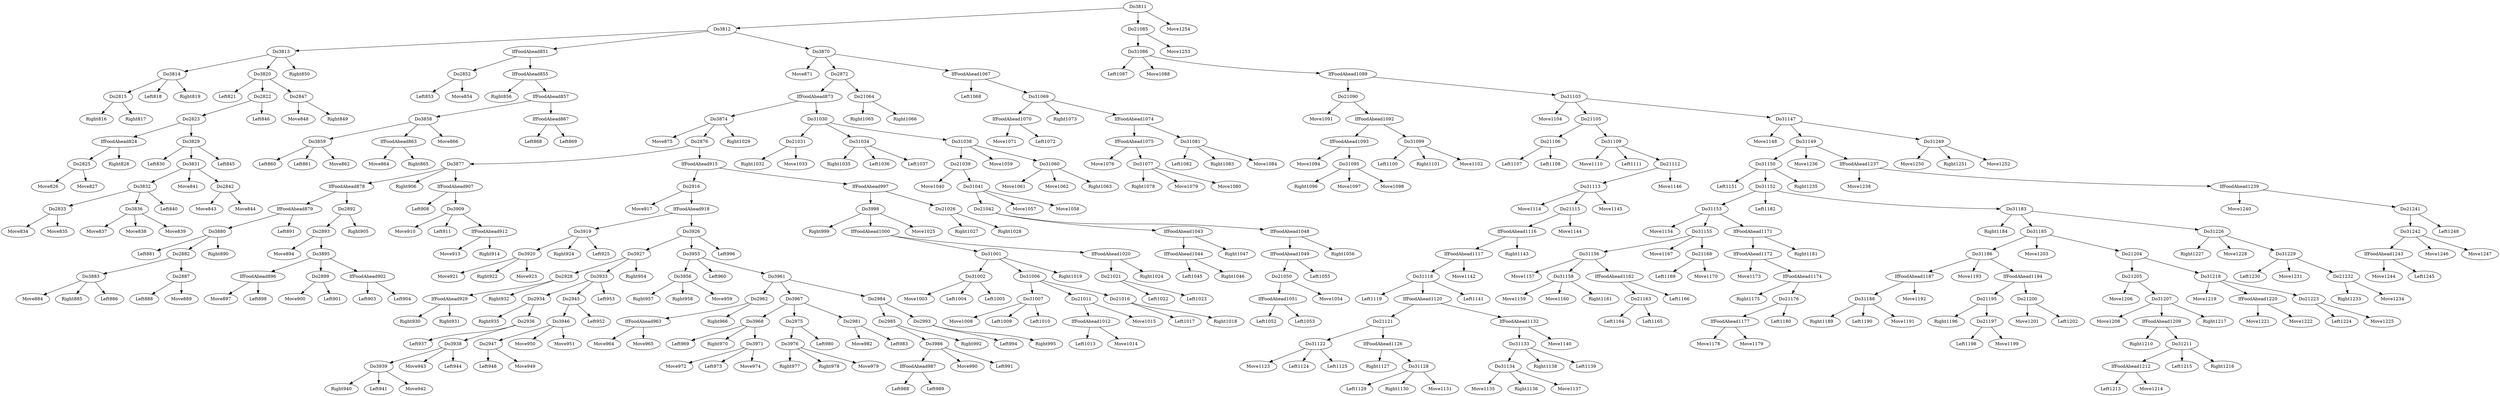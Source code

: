 digraph T {
	Do2815 -> Right816
	Do2815 -> Right817
	Do3814 -> Do2815
	Do3814 -> Left818
	Do3814 -> Right819
	Do3813 -> Do3814
	Do3820 -> Left821
	Do2825 -> Move826
	Do2825 -> Move827
	IfFoodAhead824 -> Do2825
	IfFoodAhead824 -> Right828
	Do2823 -> IfFoodAhead824
	Do3829 -> Left830
	Do2833 -> Move834
	Do2833 -> Move835
	Do3832 -> Do2833
	Do3836 -> Move837
	Do3836 -> Move838
	Do3836 -> Move839
	Do3832 -> Do3836
	Do3832 -> Left840
	Do3831 -> Do3832
	Do3831 -> Move841
	Do2842 -> Move843
	Do2842 -> Move844
	Do3831 -> Do2842
	Do3829 -> Do3831
	Do3829 -> Left845
	Do2823 -> Do3829
	Do2822 -> Do2823
	Do2822 -> Left846
	Do3820 -> Do2822
	Do2847 -> Move848
	Do2847 -> Right849
	Do3820 -> Do2847
	Do3813 -> Do3820
	Do3813 -> Right850
	Do3812 -> Do3813
	Do2852 -> Left853
	Do2852 -> Move854
	IfFoodAhead851 -> Do2852
	IfFoodAhead855 -> Right856
	Do3859 -> Left860
	Do3859 -> Left861
	Do3859 -> Move862
	Do3858 -> Do3859
	IfFoodAhead863 -> Move864
	IfFoodAhead863 -> Right865
	Do3858 -> IfFoodAhead863
	Do3858 -> Move866
	IfFoodAhead857 -> Do3858
	IfFoodAhead867 -> Left868
	IfFoodAhead867 -> Left869
	IfFoodAhead857 -> IfFoodAhead867
	IfFoodAhead855 -> IfFoodAhead857
	IfFoodAhead851 -> IfFoodAhead855
	Do3812 -> IfFoodAhead851
	Do3870 -> Move871
	Do3874 -> Move875
	Do3880 -> Left881
	Do3883 -> Move884
	Do3883 -> Right885
	Do3883 -> Left886
	Do2882 -> Do3883
	Do2887 -> Left888
	Do2887 -> Move889
	Do2882 -> Do2887
	Do3880 -> Do2882
	Do3880 -> Right890
	IfFoodAhead879 -> Do3880
	IfFoodAhead879 -> Left891
	IfFoodAhead878 -> IfFoodAhead879
	Do2893 -> Move894
	IfFoodAhead896 -> Move897
	IfFoodAhead896 -> Left898
	Do3895 -> IfFoodAhead896
	Do2899 -> Move900
	Do2899 -> Left901
	Do3895 -> Do2899
	IfFoodAhead902 -> Left903
	IfFoodAhead902 -> Left904
	Do3895 -> IfFoodAhead902
	Do2893 -> Do3895
	Do2892 -> Do2893
	Do2892 -> Right905
	IfFoodAhead878 -> Do2892
	Do3877 -> IfFoodAhead878
	Do3877 -> Right906
	IfFoodAhead907 -> Left908
	Do3909 -> Move910
	Do3909 -> Left911
	IfFoodAhead912 -> Move913
	IfFoodAhead912 -> Right914
	Do3909 -> IfFoodAhead912
	IfFoodAhead907 -> Do3909
	Do3877 -> IfFoodAhead907
	Do2876 -> Do3877
	Do2916 -> Move917
	Do3920 -> Move921
	Do3920 -> Right922
	Do3920 -> Move923
	Do3919 -> Do3920
	Do3919 -> Right924
	Do3919 -> Left925
	IfFoodAhead918 -> Do3919
	IfFoodAhead929 -> Right930
	IfFoodAhead929 -> Right931
	Do2928 -> IfFoodAhead929
	Do2928 -> Right932
	Do3927 -> Do2928
	Do2934 -> Right935
	Do2936 -> Left937
	Do3939 -> Right940
	Do3939 -> Left941
	Do3939 -> Move942
	Do3938 -> Do3939
	Do3938 -> Move943
	Do3938 -> Left944
	Do2936 -> Do3938
	Do2934 -> Do2936
	Do3933 -> Do2934
	Do2947 -> Left948
	Do2947 -> Move949
	Do3946 -> Do2947
	Do3946 -> Move950
	Do3946 -> Move951
	Do2945 -> Do3946
	Do2945 -> Left952
	Do3933 -> Do2945
	Do3933 -> Left953
	Do3927 -> Do3933
	Do3927 -> Right954
	Do3926 -> Do3927
	Do3956 -> Right957
	Do3956 -> Right958
	Do3956 -> Move959
	Do3955 -> Do3956
	Do3955 -> Left960
	IfFoodAhead963 -> Move964
	IfFoodAhead963 -> Move965
	Do2962 -> IfFoodAhead963
	Do2962 -> Right966
	Do3961 -> Do2962
	Do3968 -> Left969
	Do3968 -> Right970
	Do3971 -> Move972
	Do3971 -> Left973
	Do3971 -> Move974
	Do3968 -> Do3971
	Do3967 -> Do3968
	Do3976 -> Right977
	Do3976 -> Right978
	Do3976 -> Move979
	Do2975 -> Do3976
	Do2975 -> Left980
	Do3967 -> Do2975
	Do2981 -> Move982
	Do2981 -> Left983
	Do3967 -> Do2981
	Do3961 -> Do3967
	IfFoodAhead987 -> Left988
	IfFoodAhead987 -> Left989
	Do3986 -> IfFoodAhead987
	Do3986 -> Move990
	Do3986 -> Left991
	Do2985 -> Do3986
	Do2985 -> Right992
	Do2984 -> Do2985
	Do2993 -> Left994
	Do2993 -> Right995
	Do2984 -> Do2993
	Do3961 -> Do2984
	Do3955 -> Do3961
	Do3926 -> Do3955
	Do3926 -> Left996
	IfFoodAhead918 -> Do3926
	Do2916 -> IfFoodAhead918
	IfFoodAhead915 -> Do2916
	Do3998 -> Right999
	Do31002 -> Move1003
	Do31002 -> Left1004
	Do31002 -> Left1005
	Do31001 -> Do31002
	Do31007 -> Move1008
	Do31007 -> Left1009
	Do31007 -> Left1010
	Do31006 -> Do31007
	IfFoodAhead1012 -> Left1013
	IfFoodAhead1012 -> Move1014
	Do21011 -> IfFoodAhead1012
	Do21011 -> Move1015
	Do31006 -> Do21011
	Do21016 -> Left1017
	Do21016 -> Right1018
	Do31006 -> Do21016
	Do31001 -> Do31006
	Do31001 -> Right1019
	IfFoodAhead1000 -> Do31001
	Do21021 -> Left1022
	Do21021 -> Left1023
	IfFoodAhead1020 -> Do21021
	IfFoodAhead1020 -> Right1024
	IfFoodAhead1000 -> IfFoodAhead1020
	Do3998 -> IfFoodAhead1000
	Do3998 -> Move1025
	IfFoodAhead997 -> Do3998
	Do21026 -> Right1027
	Do21026 -> Right1028
	IfFoodAhead997 -> Do21026
	IfFoodAhead915 -> IfFoodAhead997
	Do2876 -> IfFoodAhead915
	Do3874 -> Do2876
	Do3874 -> Right1029
	IfFoodAhead873 -> Do3874
	Do21031 -> Right1032
	Do21031 -> Move1033
	Do31030 -> Do21031
	Do31034 -> Right1035
	Do31034 -> Left1036
	Do31034 -> Left1037
	Do31030 -> Do31034
	Do21039 -> Move1040
	IfFoodAhead1044 -> Left1045
	IfFoodAhead1044 -> Right1046
	IfFoodAhead1043 -> IfFoodAhead1044
	IfFoodAhead1043 -> Right1047
	Do21042 -> IfFoodAhead1043
	IfFoodAhead1051 -> Left1052
	IfFoodAhead1051 -> Left1053
	Do21050 -> IfFoodAhead1051
	Do21050 -> Move1054
	IfFoodAhead1049 -> Do21050
	IfFoodAhead1049 -> Left1055
	IfFoodAhead1048 -> IfFoodAhead1049
	IfFoodAhead1048 -> Right1056
	Do21042 -> IfFoodAhead1048
	Do31041 -> Do21042
	Do31041 -> Move1057
	Do31041 -> Move1058
	Do21039 -> Do31041
	Do31038 -> Do21039
	Do31038 -> Move1059
	Do31060 -> Move1061
	Do31060 -> Move1062
	Do31060 -> Right1063
	Do31038 -> Do31060
	Do31030 -> Do31038
	IfFoodAhead873 -> Do31030
	Do2872 -> IfFoodAhead873
	Do21064 -> Right1065
	Do21064 -> Right1066
	Do2872 -> Do21064
	Do3870 -> Do2872
	IfFoodAhead1067 -> Left1068
	IfFoodAhead1070 -> Move1071
	IfFoodAhead1070 -> Left1072
	Do31069 -> IfFoodAhead1070
	Do31069 -> Right1073
	IfFoodAhead1075 -> Move1076
	Do31077 -> Right1078
	Do31077 -> Move1079
	Do31077 -> Move1080
	IfFoodAhead1075 -> Do31077
	IfFoodAhead1074 -> IfFoodAhead1075
	Do31081 -> Left1082
	Do31081 -> Right1083
	Do31081 -> Move1084
	IfFoodAhead1074 -> Do31081
	Do31069 -> IfFoodAhead1074
	IfFoodAhead1067 -> Do31069
	Do3870 -> IfFoodAhead1067
	Do3812 -> Do3870
	Do3811 -> Do3812
	Do31086 -> Left1087
	Do31086 -> Move1088
	Do21090 -> Move1091
	IfFoodAhead1093 -> Move1094
	Do31095 -> Right1096
	Do31095 -> Move1097
	Do31095 -> Move1098
	IfFoodAhead1093 -> Do31095
	IfFoodAhead1092 -> IfFoodAhead1093
	Do31099 -> Left1100
	Do31099 -> Right1101
	Do31099 -> Move1102
	IfFoodAhead1092 -> Do31099
	Do21090 -> IfFoodAhead1092
	IfFoodAhead1089 -> Do21090
	Do31103 -> Move1104
	Do21106 -> Left1107
	Do21106 -> Left1108
	Do21105 -> Do21106
	Do31109 -> Move1110
	Do31109 -> Left1111
	Do31113 -> Move1114
	Do31118 -> Left1119
	Do31122 -> Move1123
	Do31122 -> Left1124
	Do31122 -> Left1125
	Do21121 -> Do31122
	IfFoodAhead1126 -> Right1127
	Do31128 -> Left1129
	Do31128 -> Right1130
	Do31128 -> Move1131
	IfFoodAhead1126 -> Do31128
	Do21121 -> IfFoodAhead1126
	IfFoodAhead1120 -> Do21121
	Do31134 -> Move1135
	Do31134 -> Right1136
	Do31134 -> Move1137
	Do31133 -> Do31134
	Do31133 -> Right1138
	Do31133 -> Left1139
	IfFoodAhead1132 -> Do31133
	IfFoodAhead1132 -> Move1140
	IfFoodAhead1120 -> IfFoodAhead1132
	Do31118 -> IfFoodAhead1120
	Do31118 -> Left1141
	IfFoodAhead1117 -> Do31118
	IfFoodAhead1117 -> Move1142
	IfFoodAhead1116 -> IfFoodAhead1117
	IfFoodAhead1116 -> Right1143
	Do21115 -> IfFoodAhead1116
	Do21115 -> Move1144
	Do31113 -> Do21115
	Do31113 -> Move1145
	Do21112 -> Do31113
	Do21112 -> Move1146
	Do31109 -> Do21112
	Do21105 -> Do31109
	Do31103 -> Do21105
	Do31147 -> Move1148
	Do31150 -> Left1151
	Do31153 -> Move1154
	Do31156 -> Move1157
	Do31158 -> Move1159
	Do31158 -> Move1160
	Do31158 -> Right1161
	Do31156 -> Do31158
	Do21163 -> Left1164
	Do21163 -> Left1165
	IfFoodAhead1162 -> Do21163
	IfFoodAhead1162 -> Left1166
	Do31156 -> IfFoodAhead1162
	Do31155 -> Do31156
	Do31155 -> Move1167
	Do21168 -> Left1169
	Do21168 -> Move1170
	Do31155 -> Do21168
	Do31153 -> Do31155
	IfFoodAhead1172 -> Move1173
	IfFoodAhead1174 -> Right1175
	IfFoodAhead1177 -> Move1178
	IfFoodAhead1177 -> Move1179
	Do21176 -> IfFoodAhead1177
	Do21176 -> Left1180
	IfFoodAhead1174 -> Do21176
	IfFoodAhead1172 -> IfFoodAhead1174
	IfFoodAhead1171 -> IfFoodAhead1172
	IfFoodAhead1171 -> Right1181
	Do31153 -> IfFoodAhead1171
	Do31152 -> Do31153
	Do31152 -> Left1182
	Do31183 -> Right1184
	Do31188 -> Right1189
	Do31188 -> Left1190
	Do31188 -> Move1191
	IfFoodAhead1187 -> Do31188
	IfFoodAhead1187 -> Move1192
	Do31186 -> IfFoodAhead1187
	Do31186 -> Move1193
	Do21195 -> Right1196
	Do21197 -> Left1198
	Do21197 -> Move1199
	Do21195 -> Do21197
	IfFoodAhead1194 -> Do21195
	Do21200 -> Move1201
	Do21200 -> Left1202
	IfFoodAhead1194 -> Do21200
	Do31186 -> IfFoodAhead1194
	Do31185 -> Do31186
	Do31185 -> Move1203
	Do21205 -> Move1206
	Do31207 -> Move1208
	IfFoodAhead1209 -> Right1210
	IfFoodAhead1212 -> Left1213
	IfFoodAhead1212 -> Move1214
	Do31211 -> IfFoodAhead1212
	Do31211 -> Left1215
	Do31211 -> Right1216
	IfFoodAhead1209 -> Do31211
	Do31207 -> IfFoodAhead1209
	Do31207 -> Right1217
	Do21205 -> Do31207
	Do21204 -> Do21205
	Do31218 -> Move1219
	IfFoodAhead1220 -> Move1221
	IfFoodAhead1220 -> Move1222
	Do31218 -> IfFoodAhead1220
	Do21223 -> Left1224
	Do21223 -> Move1225
	Do31218 -> Do21223
	Do21204 -> Do31218
	Do31185 -> Do21204
	Do31183 -> Do31185
	Do31226 -> Right1227
	Do31226 -> Move1228
	Do31229 -> Left1230
	Do31229 -> Move1231
	Do21232 -> Right1233
	Do21232 -> Move1234
	Do31229 -> Do21232
	Do31226 -> Do31229
	Do31183 -> Do31226
	Do31152 -> Do31183
	Do31150 -> Do31152
	Do31150 -> Right1235
	Do31149 -> Do31150
	Do31149 -> Move1236
	IfFoodAhead1237 -> Move1238
	IfFoodAhead1239 -> Move1240
	IfFoodAhead1243 -> Move1244
	IfFoodAhead1243 -> Left1245
	Do31242 -> IfFoodAhead1243
	Do31242 -> Move1246
	Do31242 -> Move1247
	Do21241 -> Do31242
	Do21241 -> Left1248
	IfFoodAhead1239 -> Do21241
	IfFoodAhead1237 -> IfFoodAhead1239
	Do31149 -> IfFoodAhead1237
	Do31147 -> Do31149
	Do31249 -> Move1250
	Do31249 -> Right1251
	Do31249 -> Move1252
	Do31147 -> Do31249
	Do31103 -> Do31147
	IfFoodAhead1089 -> Do31103
	Do31086 -> IfFoodAhead1089
	Do21085 -> Do31086
	Do21085 -> Move1253
	Do3811 -> Do21085
	Do3811 -> Move1254
}

